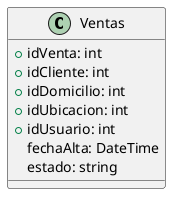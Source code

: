 @startuml Ventas
class Ventas{
    +idVenta: int
    +idCliente: int
    +idDomicilio: int
    +idUbicacion: int
    +idUsuario: int
    fechaAlta: DateTime
    estado: string
}
@enduml